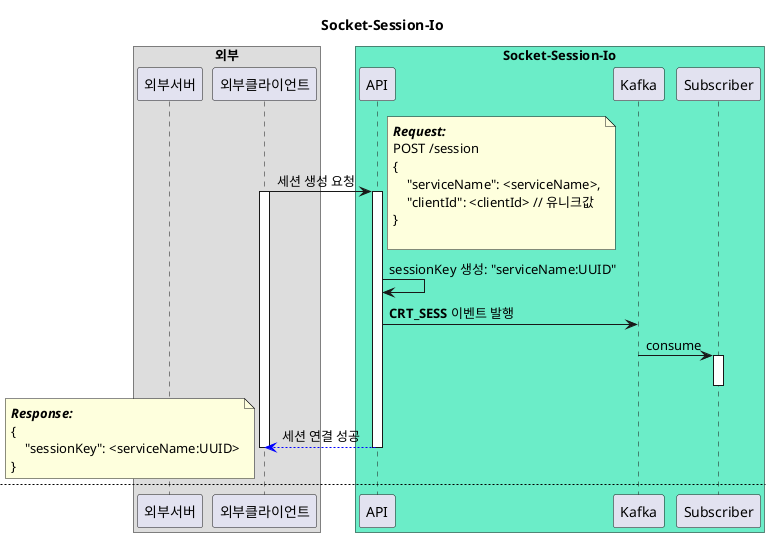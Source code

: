 @startuml
title Socket-Session-Io

box "외부"
participant 외부서버
participant 외부클라이언트 as client
end box

box "Socket-Session-Io" #6bedc8
participant API as api
participant Kafka as kafka
participant Subscriber as sub
end box

client -> api: 세션 생성 요청
note right
    <i><b>Request:</b></i>
    POST /session
    {
        "serviceName": <serviceName>,
        "clientId": <clientId> // 유니크값
    }

end note
activate client
activate api

api -> api: sessionKey 생성: "serviceName:UUID"
api -> kafka: <b>CRT_SESS</b> 이벤트 발행
kafka -> sub: consume
activate sub


deactivate sub

api --[#blue]> client: 세션 연결 성공
note left
    <i><b>Response:</b></i>
    {
        "sessionKey": <serviceName:UUID>
    }
end note
deactivate client
deactivate api

newpage 외부 서버 to 외부 클라이언트 메세지 전송

@enduml
